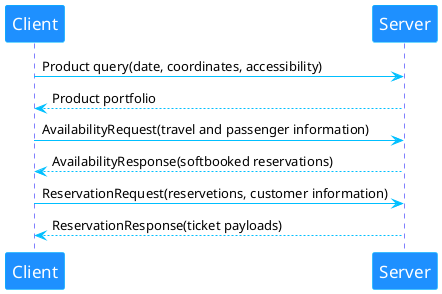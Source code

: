 @startuml
skinparam backgroundColor #FFFFFF

skinparam sequence {
	ArrowColor DeepSkyBlue
	ActorBorderColor DeepSkyBlue
	LifeLineBorderColor blue
	LifeLineBackgroundColor #A9DCDF

	ParticipantBorderColor DeepSkyBlue
	ParticipantBackgroundColor DodgerBlue
	ParticipantFontName Impact
	ParticipantFontSize 17
	ParticipantFontColor #FFFFFF

	ActorBackgroundColor aqua
	ActorFontColor DeepSkyBlue
	ActorFontSize 17
	ActorFontName Aapex
}
Client -> Server: Product query(date, coordinates, accessibility)
Server --> Client: Product portfolio

Client -> Server: AvailabilityRequest(travel and passenger information)
Server --> Client: AvailabilityResponse(softbooked reservations)

Client -> Server: ReservationRequest(reservetions, customer information)
Server --> Client: ReservationResponse(ticket payloads)
@enduml